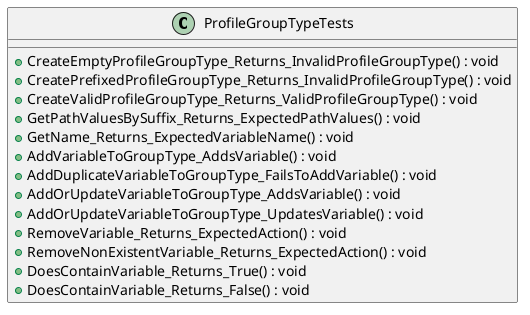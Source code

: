 @startuml
class ProfileGroupTypeTests {
    + CreateEmptyProfileGroupType_Returns_InvalidProfileGroupType() : void
    + CreatePrefixedProfileGroupType_Returns_InvalidProfileGroupType() : void
    + CreateValidProfileGroupType_Returns_ValidProfileGroupType() : void
    + GetPathValuesBySuffix_Returns_ExpectedPathValues() : void
    + GetName_Returns_ExpectedVariableName() : void
    + AddVariableToGroupType_AddsVariable() : void
    + AddDuplicateVariableToGroupType_FailsToAddVariable() : void
    + AddOrUpdateVariableToGroupType_AddsVariable() : void
    + AddOrUpdateVariableToGroupType_UpdatesVariable() : void
    + RemoveVariable_Returns_ExpectedAction() : void
    + RemoveNonExistentVariable_Returns_ExpectedAction() : void
    + DoesContainVariable_Returns_True() : void
    + DoesContainVariable_Returns_False() : void
}
@enduml
